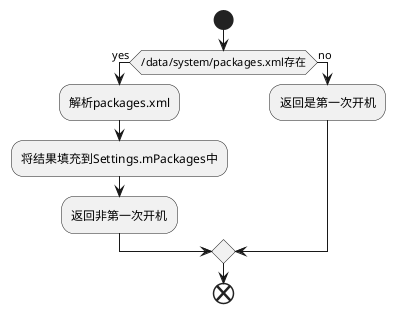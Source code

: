 @startuml
start
if (/data/system/packages.xml存在) then (yes)
    :解析packages.xml;
    :将结果填充到Settings.mPackages中;
    :返回非第一次开机;
else (no)
    :返回是第一次开机;
endif
end
@enduml
